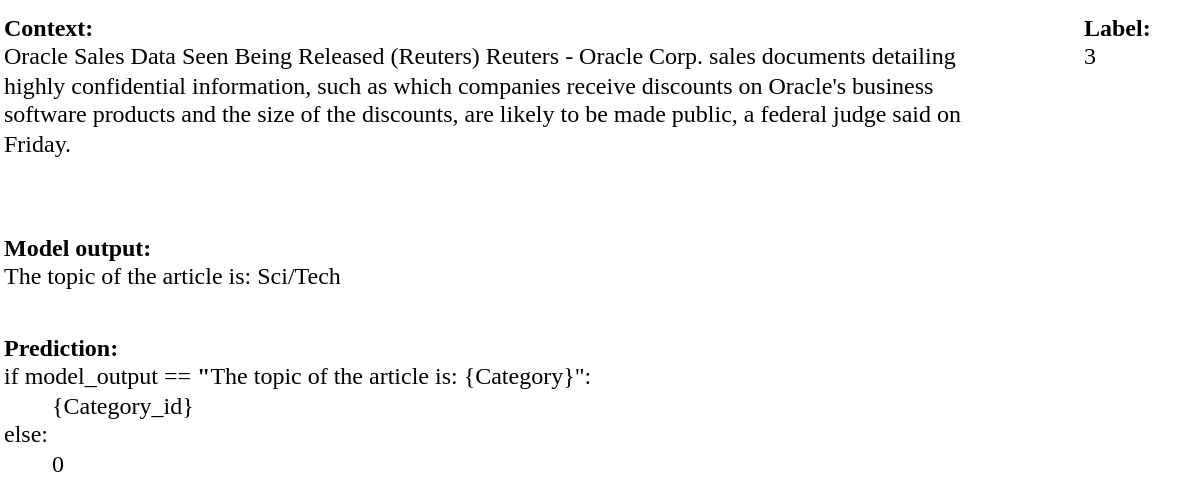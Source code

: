 <mxfile scale="1" border="0" disableSvgWarning="true">
    <diagram id="QVV_8_wYwJ7n891jjr2S" name="Page-1">
        <mxGraphModel dx="1194" dy="272" grid="1" gridSize="10" guides="1" tooltips="1" connect="1" arrows="1" fold="1" page="1" pageScale="1" pageWidth="827" pageHeight="1169" math="0" shadow="0">
            <root>
                <mxCell id="0"/>
                <mxCell id="1" parent="0"/>
                <mxCell id="6" value="" style="group" parent="1" vertex="1" connectable="0">
                    <mxGeometry x="-810" y="10" width="590" height="80" as="geometry"/>
                </mxCell>
                <mxCell id="2" value="&lt;font face=&quot;EHUSans&quot;&gt;&lt;b&gt;Context:&lt;br&gt;&lt;/b&gt;Oracle Sales Data Seen Being Released (Reuters) Reuters - Oracle Corp. sales documents detailing highly confidential information, such as which companies receive discounts on Oracle's business software products and the size of the discounts, are likely to be made public, a federal judge said on Friday.&lt;br&gt;&lt;/font&gt;" style="text;html=1;strokeColor=none;fillColor=none;align=left;verticalAlign=top;whiteSpace=wrap;rounded=0;" parent="6" vertex="1">
                    <mxGeometry width="500" height="80" as="geometry"/>
                </mxCell>
                <mxCell id="5" value="&lt;b&gt;Label:&lt;/b&gt;&lt;br&gt;3" style="text;html=1;strokeColor=none;fillColor=none;align=left;verticalAlign=top;whiteSpace=wrap;rounded=0;fontFamily=EHUSans;fontStyle=0" parent="6" vertex="1">
                    <mxGeometry x="540" width="50" height="40" as="geometry"/>
                </mxCell>
                <mxCell id="7" value="" style="group" parent="1" vertex="1" connectable="0">
                    <mxGeometry x="-810" y="120" width="430" height="130" as="geometry"/>
                </mxCell>
                <mxCell id="3" value="&lt;b&gt;Model output:&lt;/b&gt;&lt;br&gt;The topic of the article is: Sci/Tech" style="text;html=1;strokeColor=none;fillColor=none;align=left;verticalAlign=top;whiteSpace=wrap;rounded=0;fontFamily=EHUSans;fontStyle=0" parent="7" vertex="1">
                    <mxGeometry width="323" height="40" as="geometry"/>
                </mxCell>
                <mxCell id="4" value="&lt;b&gt;Prediction:&lt;/b&gt;&lt;br&gt;if model_output == &lt;b&gt;&quot;&lt;/b&gt;The topic of the article is: {Category}&quot;:&lt;br&gt;&lt;span style=&quot;&quot;&gt;&#9;&lt;/span&gt;&lt;span style=&quot;white-space: pre;&quot;&gt;&#9;&lt;/span&gt;{Category_id}&lt;br&gt;else:&lt;br&gt;&lt;span style=&quot;&quot;&gt;&#9;&lt;/span&gt;&lt;span style=&quot;white-space: pre;&quot;&gt;&#9;&lt;/span&gt;0" style="text;html=1;strokeColor=none;fillColor=none;align=left;verticalAlign=top;whiteSpace=wrap;rounded=0;fontFamily=EHUSans;fontStyle=0" parent="7" vertex="1">
                    <mxGeometry y="50" width="430" height="80" as="geometry"/>
                </mxCell>
            </root>
        </mxGraphModel>
    </diagram>
</mxfile>